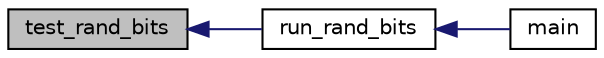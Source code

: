 digraph "test_rand_bits"
{
  edge [fontname="Helvetica",fontsize="10",labelfontname="Helvetica",labelfontsize="10"];
  node [fontname="Helvetica",fontsize="10",shape=record];
  rankdir="LR";
  Node1809 [label="test_rand_bits",height=0.2,width=0.4,color="black", fillcolor="grey75", style="filled", fontcolor="black"];
  Node1809 -> Node1810 [dir="back",color="midnightblue",fontsize="10",style="solid",fontname="Helvetica"];
  Node1810 [label="run_rand_bits",height=0.2,width=0.4,color="black", fillcolor="white", style="filled",URL="$d5/d7f/tests_8c.html#a90b7eac05cebf27de5b429888bb5beff"];
  Node1810 -> Node1811 [dir="back",color="midnightblue",fontsize="10",style="solid",fontname="Helvetica"];
  Node1811 [label="main",height=0.2,width=0.4,color="black", fillcolor="white", style="filled",URL="$d5/d7f/tests_8c.html#a3c04138a5bfe5d72780bb7e82a18e627"];
}

